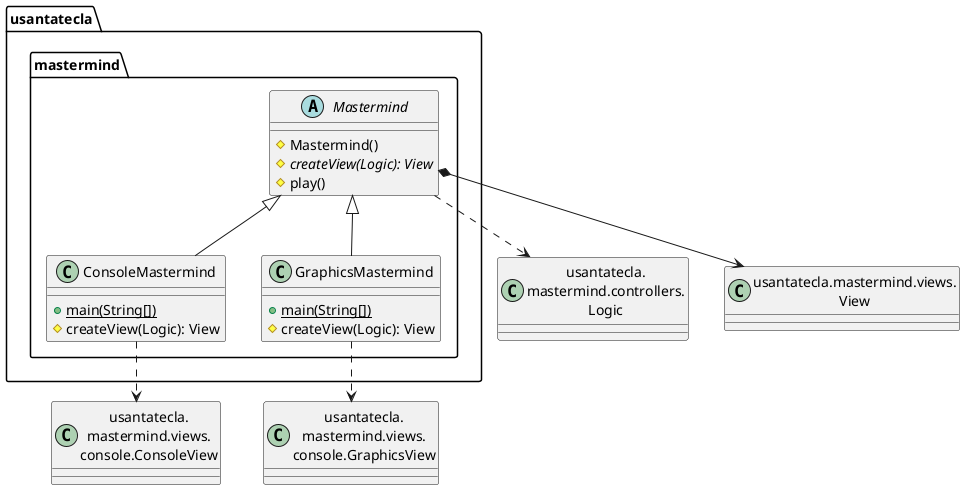 @startuml mastermind
class ConsoleView as "usantatecla.\nmastermind.views.\nconsole.ConsoleView"
class GraphicsView as "usantatecla.\nmastermind.views.\nconsole.GraphicsView"
class Logic as "usantatecla.\nmastermind.controllers.\nLogic"
class View as "usantatecla.mastermind.views.\nView" 

class  usantatecla.mastermind.ConsoleMastermind{
    + {static} main(String[])
    # createView(Logic): View
}
usantatecla.mastermind.Mastermind <|-down- usantatecla.mastermind.ConsoleMastermind

class  usantatecla.mastermind.GraphicsMastermind{
    + {static} main(String[])
    # createView(Logic): View
}
usantatecla.mastermind.Mastermind <|-down- usantatecla.mastermind.GraphicsMastermind

abstract class  usantatecla.mastermind.Mastermind{
    # Mastermind()
    # {abstract} createView(Logic): View
    # play()
}


usantatecla.mastermind.Mastermind .down.> Logic
usantatecla.mastermind.Mastermind *-down-> View
usantatecla.mastermind.GraphicsMastermind .down.> GraphicsView
usantatecla.mastermind.ConsoleMastermind .down.> ConsoleView

@enduml

@startuml usantatecla.mastermind.views
class Logic as "usantatecla.\nmastermind.controllers.\nLogic"

abstract class usantatecla.mastermind.views.WithLogicView {
    + WithLogicView(Logic)
}
usantatecla.mastermind.views.WithLogicView *-down-> Logic

abstract class  usantatecla.mastermind.views.ColorView{
    + {static} INITIALS: char[]
    # color: Color
    # ColorView()
    # ColorView(Color)
    + {static} getInstance(char): Color
    + allInitials(): String
    # abstract resultInitials(int): String
}

abstract class  usantatecla.mastermind.views.ErrorView{
    + MESSAGES: String[]
    # error: Error
    # ErrorView()
    + ErrorView(Error)
    # abstract colorInitials(): String
}

enum  usantatecla.mastermind.views.Message{
    + ATTEMPTS
    + SECRET
    + RESUME
    + RESULT
    + PROPOSED_COMBINATION
    + TITLE
    + WINNER
    + LOOSER
    - message: String
    ~ MessageView(String)
    + getMessage(): String
}

abstract class  usantatecla.mastermind.views.View{
    + View(Logic)
    + interact()
    # {abstract} start()
    # {abstract} propose(): boolean
    # {abstract} isNewGame(): boolean
}
usantatecla.mastermind.views.View -up-|> usantatecla.mastermind.views.WithLogicView
usantatecla.mastermind.views.View .down.> Logic

@enduml

@startuml usantatecla.mastermind.console
class Logic as "usantatecla.\nmastermind.controllers.\nLogic"
enum Error as "usantatecla.\nmastermind.types.\nError"
enum Color as "usantatecla.\nmastermind.types.\nColor"
abstract class WithLogicView as "usantatecla.\nmastermind.views.\nWithLogicView"
abstract class View as "usantatecla.\nmastermind.views.\nView"
abstract class ColorView as "usantatecla.\nmastermind.views.\nColorView"
abstract class ErrorView as "usantatecla.\nmastermind.views.\nErrorView"
enum Message as "usantatecla.\nmastermind.views.\nMessage"
class Console as "usantatecla.utils.\nConsole"
class YesNoDialog as "usantatecla.utils.\nYesNoDialog"
enum ColorCode as "usantatecla.utils.\nColorCode"

class usantatecla.mastermind.views.console.ConsoleView {
    + ConsoleView(Logic)
    # start()
    # propose() : boolean
    # isNewGame() : boolean
}
usantatecla.mastermind.views.console.ConsoleView -up-|> View
usantatecla.mastermind.views.console.ConsoleView *-down-> usantatecla.mastermind.views.console.StartView
usantatecla.mastermind.views.console.ConsoleView *-down-> usantatecla.mastermind.views.console.ProposalView
usantatecla.mastermind.views.console.ConsoleView *-down-> usantatecla.mastermind.views.console.ResumeView
usantatecla.mastermind.views.console.ConsoleView .down.> Logic

class usantatecla.mastermind.views.console.ResumeView {
    ~ ResumeView(Logic)
    ~ interact() : boolean
}
usantatecla.mastermind.views.console.ResumeView -up-|> WithLogicView
usantatecla.mastermind.views.console.ResumeView .down.> Logic
usantatecla.mastermind.views.console.ResumeView .down.> Message
usantatecla.mastermind.views.console.ResumeView .down.> YesNoDialog

class usantatecla.mastermind.views.console.StartView {
    - StartView(Logic)
    ~ interact()
}
usantatecla.mastermind.views.console.StartView -up-|> WithLogicView
usantatecla.mastermind.views.console.StartView *-down-> usantatecla.mastermind.views.console.SecretCombinationView
usantatecla.mastermind.views.console.StartView .down.> Console
usantatecla.mastermind.views.console.StartView .down.> Message

class usantatecla.mastermind.views.console.GameView {
    ~ GameView(Logic, ProposedCombinationView)
    ~ write()
    ~ isWinnerOrLooser() : boolean
}
usantatecla.mastermind.views.console.GameView -up-|> WithLogicView
usantatecla.mastermind.views.console.GameView *-down-> usantatecla.mastermind.views.console.ProposedCombinationView
usantatecla.mastermind.views.console.GameView *-down-> usantatecla.mastermind.views.console.SecretCombinationView
usantatecla.mastermind.views.console.GameView *-down-> usantatecla.mastermind.views.console.ResultView
usantatecla.mastermind.views.console.GameView .down.> usantatecla.mastermind.views.console.AttemptsView
usantatecla.mastermind.views.console.GameView .down.> Logic
usantatecla.mastermind.views.console.GameView .down.> Message
usantatecla.mastermind.views.console.GameView .down.> Console

class usantatecla.mastermind.views.console.ProposalView {
    ~ ProposalView(Logic)
    ~ interact() : boolean
}
usantatecla.mastermind.views.console.ProposalView -up-|> WithLogicView
usantatecla.mastermind.views.console.ProposalView *-down-> usantatecla.mastermind.views.console.GameView
usantatecla.mastermind.views.console.ProposalView *-down-> usantatecla.mastermind.views.console.ProposedCombinationView
usantatecla.mastermind.views.console.ProposalView .down.> usantatecla.mastermind.views.console.ErrorView
usantatecla.mastermind.views.console.ProposalView .down.> Logic
usantatecla.mastermind.views.console.ProposalView .down.> Color
usantatecla.mastermind.views.console.ProposalView .down.> Error

class usantatecla.mastermind.views.console.ProposedCombinationView {
    ~ ProposedCombinationView(Logic)
    ~ write(int)
    ~ read(): List<Color>
}
usantatecla.mastermind.views.console.ProposedCombinationView -up-|> WithLogicView
usantatecla.mastermind.views.console.ProposedCombinationView .down.> usantatecla.mastermind.views.console.ColorView
usantatecla.mastermind.views.console.ProposedCombinationView .down.> Logic
usantatecla.mastermind.views.console.ProposedCombinationView .down.> Color
usantatecla.mastermind.views.console.ProposedCombinationView .down.> Message
usantatecla.mastermind.views.console.ProposedCombinationView .down.> Console

class usantatecla.mastermind.views.console.SecretCombinationView {
    ~ SecretCombinationView(Logic)
    ~ writeln()
}
usantatecla.mastermind.views.console.SecretCombinationView -up-|> WithLogicView
usantatecla.mastermind.views.console.SecretCombinationView .down.> Logic
usantatecla.mastermind.views.console.SecretCombinationView .down.> Message
usantatecla.mastermind.views.console.SecretCombinationView .down.> Console

class usantatecla.mastermind.views.console.ResultView {
    ~ ResultView(Logic)
    ~ writeln(int)
}
usantatecla.mastermind.views.console.ResultView -up-|> WithLogicView
usantatecla.mastermind.views.console.ResultView .down.> Logic
usantatecla.mastermind.views.console.ResultView .down.> Message
usantatecla.mastermind.views.console.ResultView .down.> Console

class usantatecla.mastermind.views.console.AttemptsView {
    ~ AttemptsView(Logic)
    + writeln()
}
usantatecla.mastermind.views.console.AttemptsView -up-|> WithLogicView
usantatecla.mastermind.views.console.AttemptsView .down.> Logic
usantatecla.mastermind.views.console.AttemptsView .down.> Console
usantatecla.mastermind.views.console.AttemptsView .down.> Message

class usantatecla.mastermind.views.console.ColorView {
    ~ ColorView()
    ~ ColorView(Color)
    # resultInitials(int) : String
    ~ write()
}
usantatecla.mastermind.views.console.ColorView -up-|> ColorView
usantatecla.mastermind.views.console.ColorView .down.> ColorCode
usantatecla.mastermind.views.console.ColorView .down.> Console
usantatecla.mastermind.views.console.ColorView .down.> Color

class usantatecla.mastermind.views.console.ErrorView {
    ~ ErrorView()
    ~ ErrorView(Error)
    ~ writeln()
    # colorInitials() : String
}

usantatecla.mastermind.views.console.ErrorView -up-|> ErrorView
usantatecla.mastermind.views.console.ErrorView ..> Error
usantatecla.mastermind.views.console.ErrorView ..> Console
usantatecla.mastermind.views.console.ErrorView ..> usantatecla.mastermind.views.console.ColorView

@enduml

@startuml usantatecla.mastermind.controllers
class Game as "usantatecla.\nmastermind.models.\nGame"
abstract class Combination as "usantatecla.\nmastermind.models.\nCombination"
enum Error as "usantatecla.\nmastermind.types.\nError"
enum Color as "usantatecla.\nmastermind.types.\nColor"

abstract class  usantatecla.mastermind.controllers.Controller{
    ~ Controller(Game)
    + getWidth(): int
}
usantatecla.mastermind.controllers.Controller *-down-> Game
usantatecla.mastermind.controllers.Controller .down.> Combination

class  usantatecla.mastermind.controllers.Logic{
    + Logic()
    + clearGame()
    + addProposedCombination(List<Color>): Error
    + isWinner(): boolean
    + isLooser(): boolean
    + getAttempts(): int
    + getColors(int): List<Color>
    + getBlacks(int): int
    + getWhites(int): int
    + getWidth(): int
}
usantatecla.mastermind.controllers.Logic *-down-> usantatecla.mastermind.controllers.ResumeController
usantatecla.mastermind.controllers.Logic *-down-> usantatecla.mastermind.controllers.StartController
usantatecla.mastermind.controllers.Logic *-down-> usantatecla.mastermind.controllers.ProposalController
usantatecla.mastermind.controllers.Logic *-down-> Game
usantatecla.mastermind.controllers.Logic .down.> Color
usantatecla.mastermind.controllers.Logic .down.> Error

class  usantatecla.mastermind.controllers.ProposalController{
    + ProposalController(Game)
    + addProposedCombination(List<Color>): Error
    + isWinner(): boolean
    + isLooser(): boolean
    + getAttempts(): int
    + getColors(int): List<Color>
    + getBlacks(int): int
    + getWhites(int): int
}
usantatecla.mastermind.controllers.Controller <|-down- usantatecla.mastermind.controllers.ProposalController
usantatecla.mastermind.controllers.ProposalController .down.> Game
usantatecla.mastermind.controllers.ProposalController .down.> ProposedCombination
usantatecla.mastermind.controllers.ProposalController .down.> Color
usantatecla.mastermind.controllers.ProposalController .down.> Error

class  usantatecla.mastermind.controllers.ResumeController{
    + ResumeController(Game)
    + clearGame()
}
usantatecla.mastermind.controllers.Controller <|-down- usantatecla.mastermind.controllers.ResumeController
usantatecla.mastermind.controllers.ResumeController .down.> Game

class  usantatecla.mastermind.controllers.StartController{
    + StartController(Game)
}
usantatecla.mastermind.controllers.Controller <|-down- usantatecla.mastermind.controllers.StartController
usantatecla.mastermind.controllers.StartController .down.> Game
@enduml

@startuml usantatecla.mastermind.models
enum Color as "usantatecla.\nmastermind.types.\nColor"

abstract class usantatecla.mastermind.models.Combination {
    - {static} WIDTH: int
    # colors: List<Color>
    # Combination()
    + {static} getWidth(): int
}
usantatecla.mastermind.models.Combination *-down-> "*" Color

class usantatecla.mastermind.models.Game {
    - {static} MAX_LONG: int
    - secretCombination: SecretCombination
    - proposedCombination: List<ProposedCombination>
    - results: List<Result>
    - attempts: int
    + Game()
    + clear()
    + addProposeCombination(ProposedCombination)
    + isLooser(): boolean
    + isWinner(): boolean
    + getAttempts(): int
    + getProposedCombination(int): ProposedCombination
    + getResult(int): Result
}
usantatecla.mastermind.models.Game *-down-> usantatecla.mastermind.models.SecretCombination
usantatecla.mastermind.models.Game *-down-> "0..*" usantatecla.mastermind.models.Result
usantatecla.mastermind.models.Game *-down-> "0..*" usantatecla.mastermind.models.ProposedCombination

class usantatecla.mastermind.models.ProposedCombination {
    ~ contains(Color, int): boolean
    ~ contains(Color): boolean
    + getColors(): List<Color>
}
usantatecla.mastermind.models.Combination <|-down- usantatecla.mastermind.models.ProposedCombination
usantatecla.mastermind.models.ProposedCombination ..> Color

class usantatecla.mastermind.models.SecretCombination {
    ~ SecretCombination()
    ~ getResult(ProposedCombination): Result
}
usantatecla.mastermind.models.Combination <|-down- usantatecla.mastermind.models.SecretCombination
usantatecla.mastermind.models.SecretCombination ..> usantatecla.mastermind.models.Result
usantatecla.mastermind.models.SecretCombination ..> usantatecla.mastermind.models.ProposedCombination
usantatecla.mastermind.models.SecretCombination ..> Color

class usantatecla.mastermind.models.Result {
    - blacks: int
    - whites: int
    ~ Result(int, int)
    ~ isWinner(): boolean
    + getBlacks(): int
    + getWhites(): int
}

usantatecla.mastermind.models.Result -down..> usantatecla.mastermind.models.Combination

@enduml

@startuml usantatecla.mastermind.types
enum usantatecla.mastermind.types.Color {
    + RED
    + BLUE
    + YELLOW
    + GREEN
    + ORANGE
    + PURPLE
    + NULL
    ~ {static} length(): int
    + isNull(): boolean
}

enum usantatecla.mastermind.types.Error {
    + DUPLICATED
    + WRONG_CHARACTERS
    + WRONG_LENGTH
    + NULL
    + isNull(): boolean
}
@enduml

@startuml usantatecla.utils
class BufferedReader as "java.io.BufferedReader"{}

enum usantatecla.utils.ColorCode{
    + RED
    + BLUE
    + YELLOW
    + GREEN
    + ORANGE
    + PURPLE
    + RESET_COLOR
    - color: String
    ~ ColorCode(String)
    + getColor(): String
    + {static} getColorByIndex(int): String
}

class usantatecla.utils.Console{
    - {static} console: Console
    + {static} getInstance(): Console
    + readString(String): String
    + readString(): String
    + readInt(String): int
    + readChar(String): char
    + writeln()
    + write(String)
    + writeln(String)
    + write(char)
    - writeError(String)
}
usantatecla.utils.Console *-down-> BufferedReader

class  usantatecla.utils.YesNoDialog{
    - {static} AFIRMATIVE: char
    - {static} NEGATIVE: char
    - {static} QUESTION: String
    - {static} MESSAGE: String
    + YesNoDialog()
    + read(String): boolean
    - {static} isAfirmative(char): boolean
    - {static} isNegative(char): boolean
}
usantatecla.utils.YesNoDialog ..> usantatecla.utils.Console
@enduml
